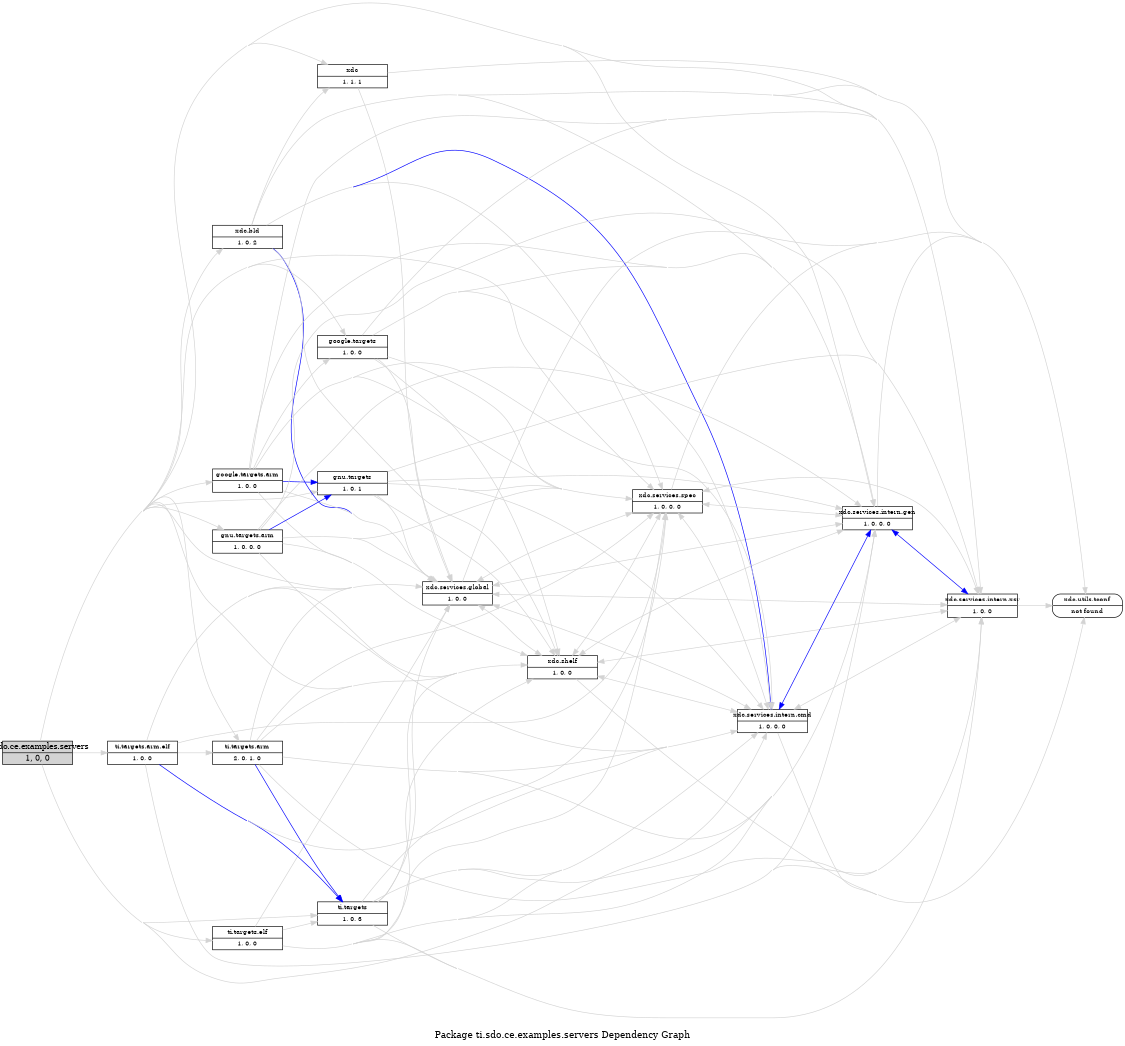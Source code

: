digraph dependencies {
    label="\nPackage ti.sdo.ce.examples.servers Dependency Graph";
    size="7.5,10";
    rankdir=LR;
    ranksep=".75";
    concentrate="true";
    node [fixedsize=true, width=1.5, style=filled, color=black];
    node [font=Helvetica, fontsize=12, fillcolor=lightgrey];
    ti_sdo_ce_examples_servers [shape=record,label="ti.sdo.ce.examples.servers|1, 0, 0", URL="package.rel.xml"];
    node [fontsize=10, fillcolor=white];

    edge [style=solid, color=blue]

    edge [style=solid, color=lightgrey]
    xdc [shape=record,label="xdc|1, 1, 1", URL="../../../../../../../../../../../../rtree/install/trees/products/xdcprod/xdcprod-p43/product/Linux/xdctools_3_23_01_43/packages/xdc/package/package.rel.svg"];
    ti_sdo_ce_examples_servers -> xdc;
    xdc_services_global [shape=record,label="xdc.services.global|1, 0, 0", URL="../../../../../../../../../../../../rtree/install/trees/products/xdcprod/xdcprod-p43/product/Linux/xdctools_3_23_01_43/packages/xdc/services/global/package/package.rel.svg"];
    ti_sdo_ce_examples_servers -> xdc_services_global;
    xdc_bld [shape=record,label="xdc.bld|1, 0, 2", URL="../../../../../../../../../../../../rtree/install/trees/products/xdcprod/xdcprod-p43/product/Linux/xdctools_3_23_01_43/packages/xdc/bld/package/package.rel.svg"];
    ti_sdo_ce_examples_servers -> xdc_bld;
    ti_targets [shape=record,label="ti.targets|1, 0, 3", URL="../../../../../../../../../../../../rtree/install/trees/products/xdcprod/xdcprod-p43/product/Linux/xdctools_3_23_01_43/packages/ti/targets/package/package.rel.svg"];
    ti_sdo_ce_examples_servers -> ti_targets;
    ti_targets_elf [shape=record,label="ti.targets.elf|1, 0, 0", URL="../../../../../../../../../../../../rtree/install/trees/products/xdcprod/xdcprod-p43/product/Linux/xdctools_3_23_01_43/packages/ti/targets/elf/package/package.rel.svg"];
    ti_sdo_ce_examples_servers -> ti_targets_elf;
    gnu_targets [shape=record,label="gnu.targets|1, 0, 1", URL="../../../../../../../../../../../../rtree/install/trees/products/xdcprod/xdcprod-p43/product/Linux/xdctools_3_23_01_43/packages/gnu/targets/package/package.rel.svg"];
    ti_sdo_ce_examples_servers -> gnu_targets;
    google_targets [shape=record,label="google.targets|1, 0, 0", URL="../../../../../../../../../../../../rtree/install/trees/products/xdcprod/xdcprod-p43/product/Linux/xdctools_3_23_01_43/packages/google/targets/package/package.rel.svg"];
    ti_sdo_ce_examples_servers -> google_targets;
    google_targets_arm [shape=record,label="google.targets.arm|1, 0, 0", URL="../../../../../../../../../../../../rtree/install/trees/products/xdcprod/xdcprod-p43/product/Linux/xdctools_3_23_01_43/packages/google/targets/arm/package/package.rel.svg"];
    ti_sdo_ce_examples_servers -> google_targets_arm;
    gnu_targets_arm [shape=record,label="gnu.targets.arm|1, 0, 0, 0", URL="../../../../../../../../../../../../rtree/install/trees/products/xdcprod/xdcprod-p43/product/Linux/xdctools_3_23_01_43/packages/gnu/targets/arm/package/package.rel.svg"];
    ti_sdo_ce_examples_servers -> gnu_targets_arm;
    ti_targets_arm [shape=record,label="ti.targets.arm|2, 0, 1, 0", URL="../../../../../../../../../../../../rtree/install/trees/products/xdcprod/xdcprod-p43/product/Linux/xdctools_3_23_01_43/packages/ti/targets/arm/package/package.rel.svg"];
    ti_sdo_ce_examples_servers -> ti_targets_arm;
    ti_targets_arm_elf [shape=record,label="ti.targets.arm.elf|1, 0, 0", URL="../../../../../../../../../../../../rtree/install/trees/products/xdcprod/xdcprod-p43/product/Linux/xdctools_3_23_01_43/packages/ti/targets/arm/elf/package/package.rel.svg"];
    ti_sdo_ce_examples_servers -> ti_targets_arm_elf;
    xdc_shelf [shape=record,label="xdc.shelf|1, 0, 0", URL="../../../../../../../../../../../../rtree/install/trees/products/xdcprod/xdcprod-p43/product/Linux/xdctools_3_23_01_43/packages/xdc/shelf/package/package.rel.svg"];
    ti_sdo_ce_examples_servers -> xdc_shelf;
    xdc_services_spec [shape=record,label="xdc.services.spec|1, 0, 0, 0", URL="../../../../../../../../../../../../rtree/install/trees/products/xdcprod/xdcprod-p43/product/Linux/xdctools_3_23_01_43/packages/xdc/services/spec/package/package.rel.svg"];
    ti_sdo_ce_examples_servers -> xdc_services_spec;
    xdc_services_intern_xsr [shape=record,label="xdc.services.intern.xsr|1, 0, 0", URL="../../../../../../../../../../../../rtree/install/trees/products/xdcprod/xdcprod-p43/product/Linux/xdctools_3_23_01_43/packages/xdc/services/intern/xsr/package/package.rel.svg"];
    ti_sdo_ce_examples_servers -> xdc_services_intern_xsr;
    xdc_services_intern_gen [shape=record,label="xdc.services.intern.gen|1, 0, 0, 0", URL="../../../../../../../../../../../../rtree/install/trees/products/xdcprod/xdcprod-p43/product/Linux/xdctools_3_23_01_43/packages/xdc/services/intern/gen/package/package.rel.svg"];
    ti_sdo_ce_examples_servers -> xdc_services_intern_gen;
    xdc_services_intern_cmd [shape=record,label="xdc.services.intern.cmd|1, 0, 0, 0", URL="../../../../../../../../../../../../rtree/install/trees/products/xdcprod/xdcprod-p43/product/Linux/xdctools_3_23_01_43/packages/xdc/services/intern/cmd/package/package.rel.svg"];
    ti_sdo_ce_examples_servers -> xdc_services_intern_cmd;

    edge [style=solid, color=blue]
    xdc_services_intern_cmd -> xdc_shelf;
    xdc_services_intern_cmd -> xdc_services_spec;
    xdc_services_intern_cmd -> xdc_services_global;
    xdc_services_intern_cmd -> xdc_services_intern_gen;

    edge [style=solid, color=lightgrey]
    xdc_utils_tconf [shape=record,label="xdc.utils.tconf|not found"style=rounded, ];
    xdc_services_intern_cmd -> xdc_utils_tconf;
    xdc_services_intern_cmd -> xdc_services_global;
    xdc_services_intern_cmd -> xdc_services_intern_gen;
    xdc_services_intern_cmd -> xdc_services_spec;
    xdc_services_intern_cmd -> xdc_services_intern_xsr;
    xdc_services_intern_cmd -> xdc_shelf;

    edge [style=solid, color=blue]

    edge [style=solid, color=lightgrey]

    edge [style=solid, color=blue]
    xdc_services_intern_gen -> xdc_shelf;
    xdc_services_intern_gen -> xdc_services_spec;
    xdc_services_intern_gen -> xdc_services_global;
    xdc_services_intern_gen -> xdc_services_intern_xsr;

    edge [style=solid, color=lightgrey]
    xdc_services_intern_gen -> xdc_utils_tconf;
    xdc_services_intern_gen -> xdc_services_global;
    xdc_services_intern_gen -> xdc_services_spec;
    xdc_services_intern_gen -> xdc_services_intern_xsr;
    xdc_services_intern_gen -> xdc_shelf;
    xdc_services_intern_gen -> xdc_services_intern_cmd;

    edge [style=solid, color=blue]
    xdc_services_intern_xsr -> xdc_services_global;

    edge [style=solid, color=lightgrey]
    xdc_services_intern_xsr -> xdc_utils_tconf;
    xdc_services_intern_xsr -> xdc_services_global;
    xdc_services_intern_xsr -> xdc_services_intern_gen;
    xdc_services_intern_xsr -> xdc_services_spec;
    xdc_services_intern_xsr -> xdc_shelf;
    xdc_services_intern_xsr -> xdc_services_intern_cmd;

    edge [style=solid, color=blue]
    xdc_services_spec -> xdc_shelf;

    edge [style=solid, color=lightgrey]
    xdc_services_spec -> xdc_utils_tconf;
    xdc_services_spec -> xdc_services_global;
    xdc_services_spec -> xdc_services_intern_gen;
    xdc_services_spec -> xdc_services_intern_xsr;
    xdc_services_spec -> xdc_shelf;
    xdc_services_spec -> xdc_services_intern_cmd;

    edge [style=solid, color=blue]

    edge [style=solid, color=lightgrey]
    xdc_shelf -> xdc_utils_tconf;
    xdc_shelf -> xdc_services_global;
    xdc_shelf -> xdc_services_intern_gen;
    xdc_shelf -> xdc_services_spec;
    xdc_shelf -> xdc_services_intern_xsr;
    xdc_shelf -> xdc_services_intern_cmd;

    edge [style=solid, color=blue]
    ti_targets_arm_elf -> ti_targets;

    edge [style=solid, color=lightgrey]
    ti_targets_arm_elf -> xdc_services_global;
    ti_targets_arm_elf -> ti_targets;
    ti_targets_arm_elf -> ti_targets_arm;
    ti_targets_arm_elf -> xdc_shelf;
    ti_targets_arm_elf -> xdc_services_intern_gen;
    ti_targets_arm_elf -> xdc_services_intern_xsr;
    ti_targets_arm_elf -> xdc_services_spec;
    ti_targets_arm_elf -> xdc_services_intern_cmd;

    edge [style=solid, color=blue]
    ti_targets_arm -> ti_targets;

    edge [style=solid, color=lightgrey]
    ti_targets_arm -> xdc_services_global;
    ti_targets_arm -> ti_targets;
    ti_targets_arm -> xdc_shelf;
    ti_targets_arm -> xdc_services_intern_gen;
    ti_targets_arm -> xdc_services_intern_xsr;
    ti_targets_arm -> xdc_services_spec;
    ti_targets_arm -> xdc_services_intern_cmd;

    edge [style=solid, color=blue]
    gnu_targets_arm -> gnu_targets;

    edge [style=solid, color=lightgrey]
    gnu_targets_arm -> xdc_services_global;
    gnu_targets_arm -> gnu_targets;
    gnu_targets_arm -> xdc_shelf;
    gnu_targets_arm -> xdc_services_intern_gen;
    gnu_targets_arm -> xdc_services_intern_xsr;
    gnu_targets_arm -> xdc_services_spec;
    gnu_targets_arm -> xdc_services_intern_cmd;

    edge [style=solid, color=blue]
    google_targets_arm -> gnu_targets;

    edge [style=solid, color=lightgrey]
    google_targets_arm -> xdc_services_global;
    google_targets_arm -> google_targets;
    google_targets_arm -> xdc_shelf;
    google_targets_arm -> xdc_services_intern_gen;
    google_targets_arm -> xdc_services_intern_xsr;
    google_targets_arm -> xdc_services_spec;
    google_targets_arm -> xdc_services_intern_cmd;

    edge [style=solid, color=blue]

    edge [style=solid, color=lightgrey]
    google_targets -> xdc_services_global;
    google_targets -> xdc_shelf;
    google_targets -> xdc_services_intern_gen;
    google_targets -> xdc_services_intern_xsr;
    google_targets -> xdc_services_spec;
    google_targets -> xdc_services_intern_cmd;

    edge [style=solid, color=blue]

    edge [style=solid, color=lightgrey]
    gnu_targets -> xdc_services_global;
    gnu_targets -> xdc_shelf;
    gnu_targets -> xdc_services_intern_gen;
    gnu_targets -> xdc_services_intern_xsr;
    gnu_targets -> xdc_services_spec;
    gnu_targets -> xdc_services_intern_cmd;

    edge [style=solid, color=blue]

    edge [style=solid, color=lightgrey]
    ti_targets_elf -> xdc_services_global;
    ti_targets_elf -> ti_targets;
    ti_targets_elf -> xdc_shelf;
    ti_targets_elf -> xdc_services_intern_gen;
    ti_targets_elf -> xdc_services_intern_xsr;
    ti_targets_elf -> xdc_services_spec;
    ti_targets_elf -> xdc_services_intern_cmd;

    edge [style=solid, color=blue]

    edge [style=solid, color=lightgrey]
    ti_targets -> xdc_services_global;
    ti_targets -> xdc_shelf;
    ti_targets -> xdc_services_intern_gen;
    ti_targets -> xdc_services_intern_xsr;
    ti_targets -> xdc_services_spec;
    ti_targets -> xdc_services_intern_cmd;

    edge [style=solid, color=blue]
    xdc_bld -> xdc_services_global;
    xdc_bld -> xdc_services_intern_cmd;

    edge [style=solid, color=lightgrey]
    xdc_bld -> xdc_utils_tconf;
    xdc_bld -> xdc;
    xdc_bld -> xdc_services_global;
    xdc_bld -> xdc_services_intern_gen;
    xdc_bld -> xdc_services_spec;
    xdc_bld -> xdc_services_intern_xsr;
    xdc_bld -> xdc_shelf;
    xdc_bld -> xdc_services_intern_cmd;

    edge [style=solid, color=blue]

    edge [style=solid, color=lightgrey]
    xdc_services_global -> xdc_utils_tconf;
    xdc_services_global -> xdc_services_intern_gen;
    xdc_services_global -> xdc_services_spec;
    xdc_services_global -> xdc_services_intern_xsr;
    xdc_services_global -> xdc_shelf;
    xdc_services_global -> xdc_services_intern_cmd;

    edge [style=solid, color=blue]

    edge [style=solid, color=lightgrey]
    xdc -> xdc_utils_tconf;
    xdc -> xdc_services_global;
}
